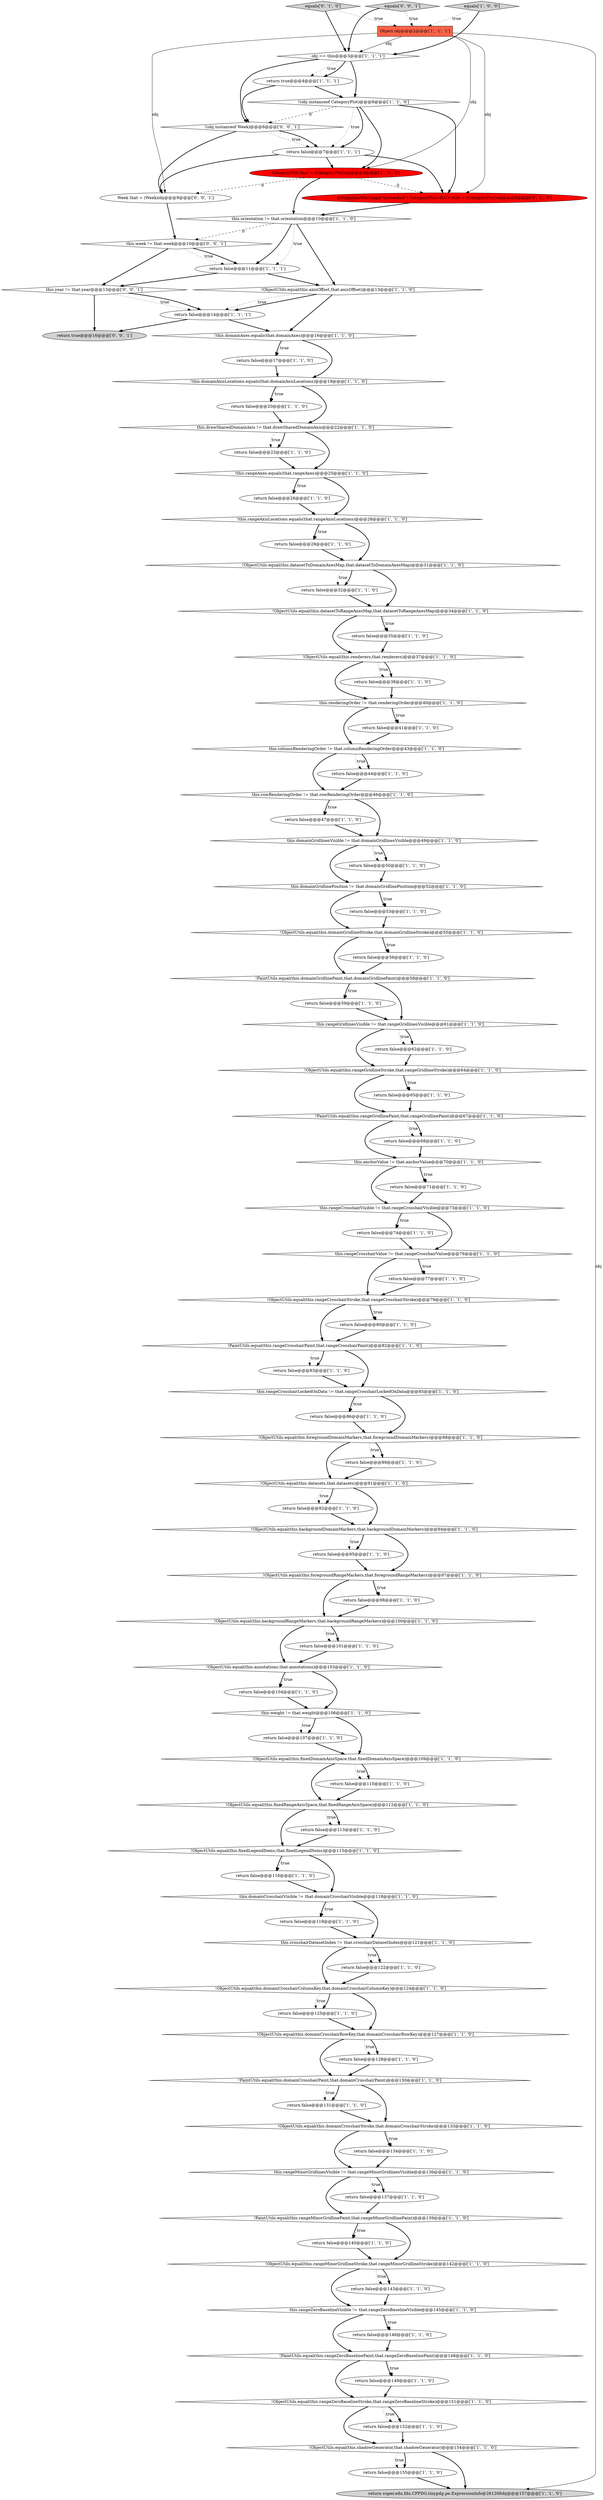 digraph {
68 [style = filled, label = "this.weight != that.weight@@@106@@@['1', '1', '0']", fillcolor = white, shape = diamond image = "AAA0AAABBB1BBB"];
13 [style = filled, label = "return false@@@44@@@['1', '1', '0']", fillcolor = white, shape = ellipse image = "AAA0AAABBB1BBB"];
60 [style = filled, label = "return super.edu.fdu.CPPDG.tinypdg.pe.ExpressionInfo@26126fobj@@@157@@@['1', '1', '0']", fillcolor = lightgray, shape = ellipse image = "AAA0AAABBB1BBB"];
36 [style = filled, label = "return false@@@41@@@['1', '1', '0']", fillcolor = white, shape = ellipse image = "AAA0AAABBB1BBB"];
70 [style = filled, label = "return false@@@53@@@['1', '1', '0']", fillcolor = white, shape = ellipse image = "AAA0AAABBB1BBB"];
14 [style = filled, label = "!PaintUtils.equal(this.domainGridlinePaint,that.domainGridlinePaint)@@@58@@@['1', '1', '0']", fillcolor = white, shape = diamond image = "AAA0AAABBB1BBB"];
85 [style = filled, label = "return false@@@65@@@['1', '1', '0']", fillcolor = white, shape = ellipse image = "AAA0AAABBB1BBB"];
69 [style = filled, label = "return false@@@38@@@['1', '1', '0']", fillcolor = white, shape = ellipse image = "AAA0AAABBB1BBB"];
23 [style = filled, label = "return false@@@56@@@['1', '1', '0']", fillcolor = white, shape = ellipse image = "AAA0AAABBB1BBB"];
73 [style = filled, label = "return false@@@137@@@['1', '1', '0']", fillcolor = white, shape = ellipse image = "AAA0AAABBB1BBB"];
30 [style = filled, label = "!this.domainAxes.equals(that.domainAxes)@@@16@@@['1', '1', '0']", fillcolor = white, shape = diamond image = "AAA0AAABBB1BBB"];
65 [style = filled, label = "return false@@@143@@@['1', '1', '0']", fillcolor = white, shape = ellipse image = "AAA0AAABBB1BBB"];
53 [style = filled, label = "!PaintUtils.equal(this.domainCrosshairPaint,that.domainCrosshairPaint)@@@130@@@['1', '1', '0']", fillcolor = white, shape = diamond image = "AAA0AAABBB1BBB"];
64 [style = filled, label = "!ObjectUtils.equal(this.annotations,that.annotations)@@@103@@@['1', '1', '0']", fillcolor = white, shape = diamond image = "AAA0AAABBB1BBB"];
62 [style = filled, label = "!this.rangeAxes.equals(that.rangeAxes)@@@25@@@['1', '1', '0']", fillcolor = white, shape = diamond image = "AAA0AAABBB1BBB"];
79 [style = filled, label = "this.rangeMinorGridlinesVisible != that.rangeMinorGridlinesVisible@@@136@@@['1', '1', '0']", fillcolor = white, shape = diamond image = "AAA0AAABBB1BBB"];
50 [style = filled, label = "return false@@@146@@@['1', '1', '0']", fillcolor = white, shape = ellipse image = "AAA0AAABBB1BBB"];
58 [style = filled, label = "!ObjectUtils.equal(this.datasetToDomainAxesMap,that.datasetToDomainAxesMap)@@@31@@@['1', '1', '0']", fillcolor = white, shape = diamond image = "AAA0AAABBB1BBB"];
67 [style = filled, label = "return false@@@80@@@['1', '1', '0']", fillcolor = white, shape = ellipse image = "AAA0AAABBB1BBB"];
91 [style = filled, label = "return false@@@89@@@['1', '1', '0']", fillcolor = white, shape = ellipse image = "AAA0AAABBB1BBB"];
31 [style = filled, label = "CategoryPlot that = (CategoryPlot)obj@@@9@@@['1', '0', '0']", fillcolor = red, shape = ellipse image = "AAA1AAABBB1BBB"];
12 [style = filled, label = "return false@@@68@@@['1', '1', '0']", fillcolor = white, shape = ellipse image = "AAA0AAABBB1BBB"];
80 [style = filled, label = "this.domainGridlinePosition != that.domainGridlinePosition@@@52@@@['1', '1', '0']", fillcolor = white, shape = diamond image = "AAA0AAABBB1BBB"];
90 [style = filled, label = "return false@@@7@@@['1', '1', '1']", fillcolor = white, shape = ellipse image = "AAA0AAABBB1BBB"];
35 [style = filled, label = "!ObjectUtils.equal(this.rangeMinorGridlineStroke,that.rangeMinorGridlineStroke)@@@142@@@['1', '1', '0']", fillcolor = white, shape = diamond image = "AAA0AAABBB1BBB"];
82 [style = filled, label = "!PaintUtils.equal(this.rangeCrosshairPaint,that.rangeCrosshairPaint)@@@82@@@['1', '1', '0']", fillcolor = white, shape = diamond image = "AAA0AAABBB1BBB"];
48 [style = filled, label = "return false@@@110@@@['1', '1', '0']", fillcolor = white, shape = ellipse image = "AAA0AAABBB1BBB"];
102 [style = filled, label = "!ObjectUtils.equal(this.domainGridlineStroke,that.domainGridlineStroke)@@@55@@@['1', '1', '0']", fillcolor = white, shape = diamond image = "AAA0AAABBB1BBB"];
52 [style = filled, label = "this.orientation != that.orientation@@@10@@@['1', '1', '0']", fillcolor = white, shape = diamond image = "AAA0AAABBB1BBB"];
29 [style = filled, label = "!ObjectUtils.equal(this.fixedDomainAxisSpace,that.fixedDomainAxisSpace)@@@109@@@['1', '1', '0']", fillcolor = white, shape = diamond image = "AAA0AAABBB1BBB"];
32 [style = filled, label = "return false@@@134@@@['1', '1', '0']", fillcolor = white, shape = ellipse image = "AAA0AAABBB1BBB"];
56 [style = filled, label = "!ObjectUtils.equal(this.axisOffset,that.axisOffset)@@@13@@@['1', '1', '0']", fillcolor = white, shape = diamond image = "AAA0AAABBB1BBB"];
17 [style = filled, label = "return false@@@122@@@['1', '1', '0']", fillcolor = white, shape = ellipse image = "AAA0AAABBB1BBB"];
51 [style = filled, label = "return false@@@113@@@['1', '1', '0']", fillcolor = white, shape = ellipse image = "AAA0AAABBB1BBB"];
74 [style = filled, label = "return false@@@98@@@['1', '1', '0']", fillcolor = white, shape = ellipse image = "AAA0AAABBB1BBB"];
25 [style = filled, label = "this.columnRenderingOrder != that.columnRenderingOrder@@@43@@@['1', '1', '0']", fillcolor = white, shape = diamond image = "AAA0AAABBB1BBB"];
18 [style = filled, label = "Object obj@@@2@@@['1', '1', '1']", fillcolor = tomato, shape = box image = "AAA0AAABBB1BBB"];
1 [style = filled, label = "return false@@@101@@@['1', '1', '0']", fillcolor = white, shape = ellipse image = "AAA0AAABBB1BBB"];
112 [style = filled, label = "!(obj instanceof Week)@@@6@@@['0', '0', '1']", fillcolor = white, shape = diamond image = "AAA0AAABBB3BBB"];
6 [style = filled, label = "return false@@@152@@@['1', '1', '0']", fillcolor = white, shape = ellipse image = "AAA0AAABBB1BBB"];
54 [style = filled, label = "this.rangeCrosshairVisible != that.rangeCrosshairVisible@@@73@@@['1', '1', '0']", fillcolor = white, shape = diamond image = "AAA0AAABBB1BBB"];
34 [style = filled, label = "equals['1', '0', '0']", fillcolor = lightgray, shape = diamond image = "AAA0AAABBB1BBB"];
19 [style = filled, label = "return false@@@62@@@['1', '1', '0']", fillcolor = white, shape = ellipse image = "AAA0AAABBB1BBB"];
100 [style = filled, label = "return true@@@4@@@['1', '1', '1']", fillcolor = white, shape = ellipse image = "AAA0AAABBB1BBB"];
38 [style = filled, label = "this.drawSharedDomainAxis != that.drawSharedDomainAxis@@@22@@@['1', '1', '0']", fillcolor = white, shape = diamond image = "AAA0AAABBB1BBB"];
75 [style = filled, label = "return false@@@17@@@['1', '1', '0']", fillcolor = white, shape = ellipse image = "AAA0AAABBB1BBB"];
0 [style = filled, label = "!PaintUtils.equal(this.rangeMinorGridlinePaint,that.rangeMinorGridlinePaint)@@@139@@@['1', '1', '0']", fillcolor = white, shape = diamond image = "AAA0AAABBB1BBB"];
49 [style = filled, label = "this.rangeCrosshairLockedOnData != that.rangeCrosshairLockedOnData@@@85@@@['1', '1', '0']", fillcolor = white, shape = diamond image = "AAA0AAABBB1BBB"];
77 [style = filled, label = "!ObjectUtils.equal(this.foregroundDomainMarkers,that.foregroundDomainMarkers)@@@88@@@['1', '1', '0']", fillcolor = white, shape = diamond image = "AAA0AAABBB1BBB"];
109 [style = filled, label = "Week that = (Week)obj@@@9@@@['0', '0', '1']", fillcolor = white, shape = ellipse image = "AAA0AAABBB3BBB"];
46 [style = filled, label = "this.rowRenderingOrder != that.rowRenderingOrder@@@46@@@['1', '1', '0']", fillcolor = white, shape = diamond image = "AAA0AAABBB1BBB"];
113 [style = filled, label = "this.week != that.week@@@10@@@['0', '0', '1']", fillcolor = white, shape = diamond image = "AAA0AAABBB3BBB"];
84 [style = filled, label = "return false@@@74@@@['1', '1', '0']", fillcolor = white, shape = ellipse image = "AAA0AAABBB1BBB"];
87 [style = filled, label = "!ObjectUtils.equal(this.backgroundDomainMarkers,that.backgroundDomainMarkers)@@@94@@@['1', '1', '0']", fillcolor = white, shape = diamond image = "AAA0AAABBB1BBB"];
86 [style = filled, label = "return false@@@83@@@['1', '1', '0']", fillcolor = white, shape = ellipse image = "AAA0AAABBB1BBB"];
96 [style = filled, label = "return false@@@149@@@['1', '1', '0']", fillcolor = white, shape = ellipse image = "AAA0AAABBB1BBB"];
104 [style = filled, label = "return false@@@155@@@['1', '1', '0']", fillcolor = white, shape = ellipse image = "AAA0AAABBB1BBB"];
72 [style = filled, label = "return false@@@11@@@['1', '1', '1']", fillcolor = white, shape = ellipse image = "AAA0AAABBB1BBB"];
3 [style = filled, label = "this.crosshairDatasetIndex != that.crosshairDatasetIndex@@@121@@@['1', '1', '0']", fillcolor = white, shape = diamond image = "AAA0AAABBB1BBB"];
95 [style = filled, label = "return false@@@59@@@['1', '1', '0']", fillcolor = white, shape = ellipse image = "AAA0AAABBB1BBB"];
20 [style = filled, label = "!ObjectUtils.equal(this.rangeGridlineStroke,that.rangeGridlineStroke)@@@64@@@['1', '1', '0']", fillcolor = white, shape = diamond image = "AAA0AAABBB1BBB"];
22 [style = filled, label = "!ObjectUtils.equal(this.backgroundRangeMarkers,that.backgroundRangeMarkers)@@@100@@@['1', '1', '0']", fillcolor = white, shape = diamond image = "AAA0AAABBB1BBB"];
15 [style = filled, label = "return false@@@107@@@['1', '1', '0']", fillcolor = white, shape = ellipse image = "AAA0AAABBB1BBB"];
37 [style = filled, label = "!ObjectUtils.equal(this.rangeZeroBaselineStroke,that.rangeZeroBaselineStroke)@@@151@@@['1', '1', '0']", fillcolor = white, shape = diamond image = "AAA0AAABBB1BBB"];
71 [style = filled, label = "!ObjectUtils.equal(this.renderers,that.renderers)@@@37@@@['1', '1', '0']", fillcolor = white, shape = diamond image = "AAA0AAABBB1BBB"];
21 [style = filled, label = "this.domainCrosshairVisible != that.domainCrosshairVisible@@@118@@@['1', '1', '0']", fillcolor = white, shape = diamond image = "AAA0AAABBB1BBB"];
26 [style = filled, label = "!PaintUtils.equal(this.rangeZeroBaselinePaint,that.rangeZeroBaselinePaint)@@@148@@@['1', '1', '0']", fillcolor = white, shape = diamond image = "AAA0AAABBB1BBB"];
101 [style = filled, label = "return false@@@14@@@['1', '1', '1']", fillcolor = white, shape = ellipse image = "AAA0AAABBB1BBB"];
106 [style = filled, label = "@SuppressWarnings(\"unchecked\") CategoryPlot<R,C> that = (CategoryPlot)obj@@@9@@@['0', '1', '0']", fillcolor = red, shape = ellipse image = "AAA1AAABBB2BBB"];
111 [style = filled, label = "this.year != that.year@@@13@@@['0', '0', '1']", fillcolor = white, shape = diamond image = "AAA0AAABBB3BBB"];
66 [style = filled, label = "return false@@@128@@@['1', '1', '0']", fillcolor = white, shape = ellipse image = "AAA0AAABBB1BBB"];
110 [style = filled, label = "equals['0', '0', '1']", fillcolor = lightgray, shape = diamond image = "AAA0AAABBB3BBB"];
99 [style = filled, label = "!ObjectUtils.equal(this.domainCrosshairColumnKey,that.domainCrosshairColumnKey)@@@124@@@['1', '1', '0']", fillcolor = white, shape = diamond image = "AAA0AAABBB1BBB"];
41 [style = filled, label = "!ObjectUtils.equal(this.fixedRangeAxisSpace,that.fixedRangeAxisSpace)@@@112@@@['1', '1', '0']", fillcolor = white, shape = diamond image = "AAA0AAABBB1BBB"];
88 [style = filled, label = "obj == this@@@3@@@['1', '1', '1']", fillcolor = white, shape = diamond image = "AAA0AAABBB1BBB"];
97 [style = filled, label = "!PaintUtils.equal(this.rangeGridlinePaint,that.rangeGridlinePaint)@@@67@@@['1', '1', '0']", fillcolor = white, shape = diamond image = "AAA0AAABBB1BBB"];
98 [style = filled, label = "!ObjectUtils.equal(this.fixedLegendItems,that.fixedLegendItems)@@@115@@@['1', '1', '0']", fillcolor = white, shape = diamond image = "AAA0AAABBB1BBB"];
107 [style = filled, label = "equals['0', '1', '0']", fillcolor = lightgray, shape = diamond image = "AAA0AAABBB2BBB"];
81 [style = filled, label = "!this.rangeAxisLocations.equals(that.rangeAxisLocations)@@@28@@@['1', '1', '0']", fillcolor = white, shape = diamond image = "AAA0AAABBB1BBB"];
16 [style = filled, label = "return false@@@35@@@['1', '1', '0']", fillcolor = white, shape = ellipse image = "AAA0AAABBB1BBB"];
83 [style = filled, label = "return false@@@23@@@['1', '1', '0']", fillcolor = white, shape = ellipse image = "AAA0AAABBB1BBB"];
11 [style = filled, label = "!this.domainAxisLocations.equals(that.domainAxisLocations)@@@19@@@['1', '1', '0']", fillcolor = white, shape = diamond image = "AAA0AAABBB1BBB"];
108 [style = filled, label = "return true@@@16@@@['0', '0', '1']", fillcolor = lightgray, shape = ellipse image = "AAA0AAABBB3BBB"];
47 [style = filled, label = "return false@@@71@@@['1', '1', '0']", fillcolor = white, shape = ellipse image = "AAA0AAABBB1BBB"];
28 [style = filled, label = "return false@@@104@@@['1', '1', '0']", fillcolor = white, shape = ellipse image = "AAA0AAABBB1BBB"];
9 [style = filled, label = "return false@@@50@@@['1', '1', '0']", fillcolor = white, shape = ellipse image = "AAA0AAABBB1BBB"];
10 [style = filled, label = "return false@@@77@@@['1', '1', '0']", fillcolor = white, shape = ellipse image = "AAA0AAABBB1BBB"];
105 [style = filled, label = "!ObjectUtils.equal(this.rangeCrosshairStroke,that.rangeCrosshairStroke)@@@79@@@['1', '1', '0']", fillcolor = white, shape = diamond image = "AAA0AAABBB1BBB"];
57 [style = filled, label = "!ObjectUtils.equal(this.shadowGenerator,that.shadowGenerator)@@@154@@@['1', '1', '0']", fillcolor = white, shape = diamond image = "AAA0AAABBB1BBB"];
89 [style = filled, label = "this.anchorValue != that.anchorValue@@@70@@@['1', '1', '0']", fillcolor = white, shape = diamond image = "AAA0AAABBB1BBB"];
5 [style = filled, label = "return false@@@125@@@['1', '1', '0']", fillcolor = white, shape = ellipse image = "AAA0AAABBB1BBB"];
45 [style = filled, label = "!ObjectUtils.equal(this.foregroundRangeMarkers,that.foregroundRangeMarkers)@@@97@@@['1', '1', '0']", fillcolor = white, shape = diamond image = "AAA0AAABBB1BBB"];
78 [style = filled, label = "return false@@@95@@@['1', '1', '0']", fillcolor = white, shape = ellipse image = "AAA0AAABBB1BBB"];
59 [style = filled, label = "return false@@@26@@@['1', '1', '0']", fillcolor = white, shape = ellipse image = "AAA0AAABBB1BBB"];
55 [style = filled, label = "!(obj instanceof CategoryPlot)@@@6@@@['1', '1', '0']", fillcolor = white, shape = diamond image = "AAA0AAABBB1BBB"];
92 [style = filled, label = "return false@@@116@@@['1', '1', '0']", fillcolor = white, shape = ellipse image = "AAA0AAABBB1BBB"];
39 [style = filled, label = "return false@@@140@@@['1', '1', '0']", fillcolor = white, shape = ellipse image = "AAA0AAABBB1BBB"];
93 [style = filled, label = "return false@@@86@@@['1', '1', '0']", fillcolor = white, shape = ellipse image = "AAA0AAABBB1BBB"];
40 [style = filled, label = "return false@@@29@@@['1', '1', '0']", fillcolor = white, shape = ellipse image = "AAA0AAABBB1BBB"];
103 [style = filled, label = "return false@@@119@@@['1', '1', '0']", fillcolor = white, shape = ellipse image = "AAA0AAABBB1BBB"];
44 [style = filled, label = "return false@@@131@@@['1', '1', '0']", fillcolor = white, shape = ellipse image = "AAA0AAABBB1BBB"];
61 [style = filled, label = "!ObjectUtils.equal(this.domainCrosshairStroke,that.domainCrosshairStroke)@@@133@@@['1', '1', '0']", fillcolor = white, shape = diamond image = "AAA0AAABBB1BBB"];
4 [style = filled, label = "this.rangeCrosshairValue != that.rangeCrosshairValue@@@76@@@['1', '1', '0']", fillcolor = white, shape = diamond image = "AAA0AAABBB1BBB"];
24 [style = filled, label = "return false@@@47@@@['1', '1', '0']", fillcolor = white, shape = ellipse image = "AAA0AAABBB1BBB"];
2 [style = filled, label = "return false@@@20@@@['1', '1', '0']", fillcolor = white, shape = ellipse image = "AAA0AAABBB1BBB"];
63 [style = filled, label = "this.renderingOrder != that.renderingOrder@@@40@@@['1', '1', '0']", fillcolor = white, shape = diamond image = "AAA0AAABBB1BBB"];
33 [style = filled, label = "!ObjectUtils.equal(this.domainCrosshairRowKey,that.domainCrosshairRowKey)@@@127@@@['1', '1', '0']", fillcolor = white, shape = diamond image = "AAA0AAABBB1BBB"];
43 [style = filled, label = "!ObjectUtils.equal(this.datasets,that.datasets)@@@91@@@['1', '1', '0']", fillcolor = white, shape = diamond image = "AAA0AAABBB1BBB"];
94 [style = filled, label = "this.domainGridlinesVisible != that.domainGridlinesVisible@@@49@@@['1', '1', '0']", fillcolor = white, shape = diamond image = "AAA0AAABBB1BBB"];
7 [style = filled, label = "this.rangeZeroBaselineVisible != that.rangeZeroBaselineVisible@@@145@@@['1', '1', '0']", fillcolor = white, shape = diamond image = "AAA0AAABBB1BBB"];
8 [style = filled, label = "return false@@@32@@@['1', '1', '0']", fillcolor = white, shape = ellipse image = "AAA0AAABBB1BBB"];
42 [style = filled, label = "this.rangeGridlinesVisible != that.rangeGridlinesVisible@@@61@@@['1', '1', '0']", fillcolor = white, shape = diamond image = "AAA0AAABBB1BBB"];
76 [style = filled, label = "!ObjectUtils.equal(this.datasetToRangeAxesMap,that.datasetToRangeAxesMap)@@@34@@@['1', '1', '0']", fillcolor = white, shape = diamond image = "AAA0AAABBB1BBB"];
27 [style = filled, label = "return false@@@92@@@['1', '1', '0']", fillcolor = white, shape = ellipse image = "AAA0AAABBB1BBB"];
33->66 [style = dotted, label="true"];
87->45 [style = bold, label=""];
18->109 [style = solid, label="obj"];
30->75 [style = dotted, label="true"];
6->57 [style = bold, label=""];
77->91 [style = dotted, label="true"];
98->92 [style = dotted, label="true"];
74->22 [style = bold, label=""];
91->43 [style = bold, label=""];
56->30 [style = bold, label=""];
88->100 [style = dotted, label="true"];
76->16 [style = bold, label=""];
29->48 [style = dotted, label="true"];
77->91 [style = bold, label=""];
46->24 [style = dotted, label="true"];
113->72 [style = dotted, label="true"];
53->44 [style = bold, label=""];
88->100 [style = bold, label=""];
76->71 [style = bold, label=""];
97->12 [style = dotted, label="true"];
63->36 [style = bold, label=""];
34->88 [style = bold, label=""];
10->105 [style = bold, label=""];
31->109 [style = dashed, label="0"];
71->63 [style = bold, label=""];
99->5 [style = bold, label=""];
7->26 [style = bold, label=""];
42->19 [style = dotted, label="true"];
30->11 [style = bold, label=""];
11->2 [style = dotted, label="true"];
21->103 [style = dotted, label="true"];
65->7 [style = bold, label=""];
9->80 [style = bold, label=""];
45->22 [style = bold, label=""];
38->62 [style = bold, label=""];
84->4 [style = bold, label=""];
41->51 [style = dotted, label="true"];
26->96 [style = bold, label=""];
13->46 [style = bold, label=""];
111->108 [style = bold, label=""];
46->94 [style = bold, label=""];
55->31 [style = bold, label=""];
45->74 [style = bold, label=""];
21->103 [style = bold, label=""];
35->7 [style = bold, label=""];
112->90 [style = dotted, label="true"];
22->64 [style = bold, label=""];
42->19 [style = bold, label=""];
21->3 [style = bold, label=""];
54->84 [style = dotted, label="true"];
113->111 [style = bold, label=""];
48->41 [style = bold, label=""];
55->90 [style = dotted, label="true"];
80->70 [style = bold, label=""];
5->33 [style = bold, label=""];
34->18 [style = dotted, label="true"];
19->20 [style = bold, label=""];
46->24 [style = bold, label=""];
96->37 [style = bold, label=""];
97->89 [style = bold, label=""];
89->47 [style = bold, label=""];
14->95 [style = dotted, label="true"];
100->112 [style = bold, label=""];
102->23 [style = bold, label=""];
57->60 [style = bold, label=""];
67->82 [style = bold, label=""];
90->31 [style = bold, label=""];
109->113 [style = bold, label=""];
94->9 [style = dotted, label="true"];
81->40 [style = dotted, label="true"];
18->60 [style = solid, label="obj"];
112->109 [style = bold, label=""];
20->85 [style = bold, label=""];
23->14 [style = bold, label=""];
54->84 [style = bold, label=""];
0->39 [style = dotted, label="true"];
36->25 [style = bold, label=""];
47->54 [style = bold, label=""];
106->52 [style = bold, label=""];
61->32 [style = bold, label=""];
80->102 [style = bold, label=""];
59->81 [style = bold, label=""];
81->58 [style = bold, label=""];
58->76 [style = bold, label=""];
12->89 [style = bold, label=""];
79->73 [style = dotted, label="true"];
94->9 [style = bold, label=""];
49->77 [style = bold, label=""];
43->27 [style = bold, label=""];
39->35 [style = bold, label=""];
52->72 [style = dotted, label="true"];
16->71 [style = bold, label=""];
55->90 [style = bold, label=""];
105->67 [style = bold, label=""];
105->82 [style = bold, label=""];
26->37 [style = bold, label=""];
3->17 [style = dotted, label="true"];
104->60 [style = bold, label=""];
56->101 [style = bold, label=""];
68->29 [style = bold, label=""];
55->112 [style = dashed, label="0"];
26->96 [style = dotted, label="true"];
111->101 [style = dotted, label="true"];
8->76 [style = bold, label=""];
111->101 [style = bold, label=""];
57->104 [style = bold, label=""];
41->98 [style = bold, label=""];
15->29 [style = bold, label=""];
7->50 [style = bold, label=""];
0->39 [style = bold, label=""];
4->10 [style = bold, label=""];
82->86 [style = bold, label=""];
44->61 [style = bold, label=""];
82->86 [style = dotted, label="true"];
62->59 [style = dotted, label="true"];
93->77 [style = bold, label=""];
107->88 [style = bold, label=""];
90->106 [style = bold, label=""];
77->43 [style = bold, label=""];
4->10 [style = dotted, label="true"];
31->52 [style = bold, label=""];
4->105 [style = bold, label=""];
58->8 [style = bold, label=""];
7->50 [style = dotted, label="true"];
90->109 [style = bold, label=""];
103->3 [style = bold, label=""];
14->42 [style = bold, label=""];
88->112 [style = bold, label=""];
85->97 [style = bold, label=""];
72->111 [style = bold, label=""];
25->13 [style = dotted, label="true"];
38->83 [style = bold, label=""];
68->15 [style = bold, label=""];
20->97 [style = bold, label=""];
78->45 [style = bold, label=""];
43->27 [style = dotted, label="true"];
105->67 [style = dotted, label="true"];
55->106 [style = bold, label=""];
71->69 [style = dotted, label="true"];
75->11 [style = bold, label=""];
73->0 [style = bold, label=""];
102->23 [style = dotted, label="true"];
37->6 [style = dotted, label="true"];
38->83 [style = dotted, label="true"];
22->1 [style = dotted, label="true"];
64->28 [style = dotted, label="true"];
72->56 [style = bold, label=""];
63->25 [style = bold, label=""];
102->14 [style = bold, label=""];
89->54 [style = bold, label=""];
99->5 [style = dotted, label="true"];
30->75 [style = bold, label=""];
53->44 [style = dotted, label="true"];
27->87 [style = bold, label=""];
45->74 [style = dotted, label="true"];
98->21 [style = bold, label=""];
51->98 [style = bold, label=""];
68->15 [style = dotted, label="true"];
89->47 [style = dotted, label="true"];
3->17 [style = bold, label=""];
18->31 [style = solid, label="obj"];
31->106 [style = dashed, label="0"];
56->101 [style = dotted, label="true"];
22->1 [style = bold, label=""];
101->30 [style = bold, label=""];
62->81 [style = bold, label=""];
87->78 [style = bold, label=""];
110->18 [style = dotted, label="true"];
18->88 [style = solid, label="obj"];
88->55 [style = bold, label=""];
37->57 [style = bold, label=""];
50->26 [style = bold, label=""];
62->59 [style = bold, label=""];
94->80 [style = bold, label=""];
53->61 [style = bold, label=""];
82->49 [style = bold, label=""];
33->66 [style = bold, label=""];
11->38 [style = bold, label=""];
98->92 [style = bold, label=""];
107->18 [style = dotted, label="true"];
66->53 [style = bold, label=""];
110->88 [style = bold, label=""];
63->36 [style = dotted, label="true"];
25->13 [style = bold, label=""];
83->62 [style = bold, label=""];
61->32 [style = dotted, label="true"];
29->41 [style = bold, label=""];
61->79 [style = bold, label=""];
42->20 [style = bold, label=""];
95->42 [style = bold, label=""];
28->68 [style = bold, label=""];
80->70 [style = dotted, label="true"];
52->72 [style = bold, label=""];
52->56 [style = bold, label=""];
79->0 [style = bold, label=""];
20->85 [style = dotted, label="true"];
113->72 [style = bold, label=""];
25->46 [style = bold, label=""];
43->87 [style = bold, label=""];
37->6 [style = bold, label=""];
54->4 [style = bold, label=""];
100->55 [style = bold, label=""];
35->65 [style = dotted, label="true"];
33->53 [style = bold, label=""];
79->73 [style = bold, label=""];
11->2 [style = bold, label=""];
71->69 [style = bold, label=""];
112->90 [style = bold, label=""];
2->38 [style = bold, label=""];
49->93 [style = dotted, label="true"];
35->65 [style = bold, label=""];
18->106 [style = solid, label="obj"];
32->79 [style = bold, label=""];
49->93 [style = bold, label=""];
57->104 [style = dotted, label="true"];
87->78 [style = dotted, label="true"];
41->51 [style = bold, label=""];
14->95 [style = bold, label=""];
17->99 [style = bold, label=""];
64->68 [style = bold, label=""];
76->16 [style = dotted, label="true"];
81->40 [style = bold, label=""];
97->12 [style = bold, label=""];
24->94 [style = bold, label=""];
0->35 [style = bold, label=""];
101->108 [style = bold, label=""];
99->33 [style = bold, label=""];
64->28 [style = bold, label=""];
29->48 [style = bold, label=""];
86->49 [style = bold, label=""];
3->99 [style = bold, label=""];
58->8 [style = dotted, label="true"];
1->64 [style = bold, label=""];
52->113 [style = dashed, label="0"];
69->63 [style = bold, label=""];
70->102 [style = bold, label=""];
92->21 [style = bold, label=""];
40->58 [style = bold, label=""];
}
